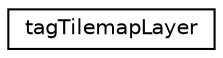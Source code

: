 digraph "Graphical Class Hierarchy"
{
 // LATEX_PDF_SIZE
  edge [fontname="Helvetica",fontsize="10",labelfontname="Helvetica",labelfontsize="10"];
  node [fontname="Helvetica",fontsize="10",shape=record];
  rankdir="LR";
  Node0 [label="tagTilemapLayer",height=0.2,width=0.4,color="black", fillcolor="white", style="filled",URL="$structtag_tilemap_layer.html",tooltip=" "];
}
